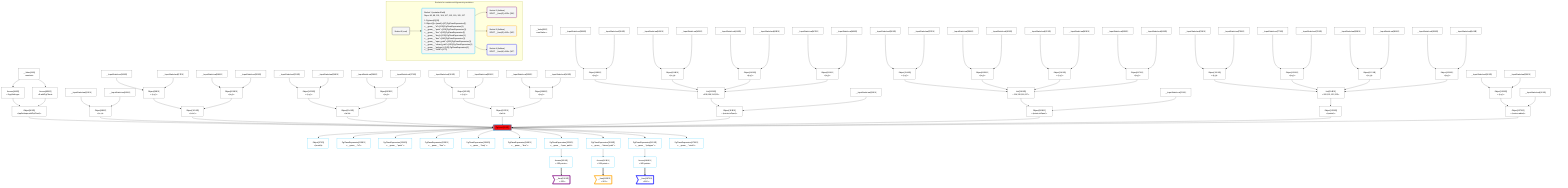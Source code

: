 %%{init: {'themeVariables': { 'fontSize': '12px'}}}%%
graph TD
    classDef path fill:#eee,stroke:#000,color:#000
    classDef plan fill:#fff,stroke-width:1px,color:#000
    classDef itemplan fill:#fff,stroke-width:2px,color:#000
    classDef sideeffectplan fill:#f00,stroke-width:2px,color:#000
    classDef bucket fill:#f6f6f6,color:#000,stroke-width:2px,text-align:left


    %% define steps
    __Value3["__Value[3∈0]<br />ᐸcontextᐳ"]:::plan
    __Value5["__Value[5∈0]<br />ᐸrootValueᐳ"]:::plan
    __InputStaticLeaf12["__InputStaticLeaf[12∈0]"]:::plan
    __InputStaticLeaf13["__InputStaticLeaf[13∈0]"]:::plan
    __InputStaticLeaf16["__InputStaticLeaf[16∈0]"]:::plan
    __InputStaticLeaf17["__InputStaticLeaf[17∈0]"]:::plan
    __InputStaticLeaf19["__InputStaticLeaf[19∈0]"]:::plan
    __InputStaticLeaf20["__InputStaticLeaf[20∈0]"]:::plan
    __InputStaticLeaf23["__InputStaticLeaf[23∈0]"]:::plan
    __InputStaticLeaf24["__InputStaticLeaf[24∈0]"]:::plan
    __InputStaticLeaf26["__InputStaticLeaf[26∈0]"]:::plan
    __InputStaticLeaf27["__InputStaticLeaf[27∈0]"]:::plan
    __InputStaticLeaf30["__InputStaticLeaf[30∈0]"]:::plan
    __InputStaticLeaf31["__InputStaticLeaf[31∈0]"]:::plan
    __InputStaticLeaf33["__InputStaticLeaf[33∈0]"]:::plan
    __InputStaticLeaf34["__InputStaticLeaf[34∈0]"]:::plan
    __InputStaticLeaf38["__InputStaticLeaf[38∈0]"]:::plan
    __InputStaticLeaf39["__InputStaticLeaf[39∈0]"]:::plan
    __InputStaticLeaf41["__InputStaticLeaf[41∈0]"]:::plan
    __InputStaticLeaf42["__InputStaticLeaf[42∈0]"]:::plan
    __InputStaticLeaf44["__InputStaticLeaf[44∈0]"]:::plan
    __InputStaticLeaf45["__InputStaticLeaf[45∈0]"]:::plan
    __InputStaticLeaf47["__InputStaticLeaf[47∈0]"]:::plan
    __InputStaticLeaf48["__InputStaticLeaf[48∈0]"]:::plan
    __InputStaticLeaf52["__InputStaticLeaf[52∈0]"]:::plan
    __InputStaticLeaf56["__InputStaticLeaf[56∈0]"]:::plan
    __InputStaticLeaf57["__InputStaticLeaf[57∈0]"]:::plan
    __InputStaticLeaf59["__InputStaticLeaf[59∈0]"]:::plan
    __InputStaticLeaf60["__InputStaticLeaf[60∈0]"]:::plan
    __InputStaticLeaf62["__InputStaticLeaf[62∈0]"]:::plan
    __InputStaticLeaf63["__InputStaticLeaf[63∈0]"]:::plan
    __InputStaticLeaf65["__InputStaticLeaf[65∈0]"]:::plan
    __InputStaticLeaf66["__InputStaticLeaf[66∈0]"]:::plan
    __InputStaticLeaf70["__InputStaticLeaf[70∈0]"]:::plan
    __InputStaticLeaf74["__InputStaticLeaf[74∈0]"]:::plan
    __InputStaticLeaf75["__InputStaticLeaf[75∈0]"]:::plan
    __InputStaticLeaf77["__InputStaticLeaf[77∈0]"]:::plan
    __InputStaticLeaf78["__InputStaticLeaf[78∈0]"]:::plan
    __InputStaticLeaf80["__InputStaticLeaf[80∈0]"]:::plan
    __InputStaticLeaf81["__InputStaticLeaf[81∈0]"]:::plan
    __InputStaticLeaf83["__InputStaticLeaf[83∈0]"]:::plan
    __InputStaticLeaf84["__InputStaticLeaf[84∈0]"]:::plan
    __InputStaticLeaf90["__InputStaticLeaf[90∈0]"]:::plan
    __InputStaticLeaf91["__InputStaticLeaf[91∈0]"]:::plan
    __InputStaticLeaf92["__InputStaticLeaf[92∈0]"]:::plan
    Access94["Access[94∈0]<br />ᐸ3.pgSettingsᐳ"]:::plan
    Access95["Access[95∈0]<br />ᐸ3.withPgClientᐳ"]:::plan
    Object96["Object[96∈0]<br />ᐸ{pgSettings,withPgClient}ᐳ"]:::plan
    Object98["Object[98∈0]<br />ᐸ{x,y}ᐳ"]:::plan
    Object99["Object[99∈0]<br />ᐸ{x,y}ᐳ"]:::plan
    Object100["Object[100∈0]<br />ᐸ{x,y}ᐳ"]:::plan
    Object101["Object[101∈0]<br />ᐸ{a,b}ᐳ"]:::plan
    Object102["Object[102∈0]<br />ᐸ{x,y}ᐳ"]:::plan
    Object103["Object[103∈0]<br />ᐸ{x,y}ᐳ"]:::plan
    Object104["Object[104∈0]<br />ᐸ{a,b}ᐳ"]:::plan
    Object105["Object[105∈0]<br />ᐸ{x,y}ᐳ"]:::plan
    Object106["Object[106∈0]<br />ᐸ{x,y}ᐳ"]:::plan
    Object107["Object[107∈0]<br />ᐸ{a,b}ᐳ"]:::plan
    Object108["Object[108∈0]<br />ᐸ{x,y}ᐳ"]:::plan
    Object109["Object[109∈0]<br />ᐸ{x,y}ᐳ"]:::plan
    Object110["Object[110∈0]<br />ᐸ{x,y}ᐳ"]:::plan
    Object111["Object[111∈0]<br />ᐸ{x,y}ᐳ"]:::plan
    List112["List[112∈0]<br />ᐸ108,109,110,111ᐳ"]:::plan
    Object113["Object[113∈0]<br />ᐸ{points,isOpen}ᐳ"]:::plan
    Object114["Object[114∈0]<br />ᐸ{x,y}ᐳ"]:::plan
    Object115["Object[115∈0]<br />ᐸ{x,y}ᐳ"]:::plan
    Object116["Object[116∈0]<br />ᐸ{x,y}ᐳ"]:::plan
    Object117["Object[117∈0]<br />ᐸ{x,y}ᐳ"]:::plan
    List118["List[118∈0]<br />ᐸ114,115,116,117ᐳ"]:::plan
    Object119["Object[119∈0]<br />ᐸ{points,isOpen}ᐳ"]:::plan
    Object120["Object[120∈0]<br />ᐸ{x,y}ᐳ"]:::plan
    Object121["Object[121∈0]<br />ᐸ{x,y}ᐳ"]:::plan
    Object122["Object[122∈0]<br />ᐸ{x,y}ᐳ"]:::plan
    Object123["Object[123∈0]<br />ᐸ{x,y}ᐳ"]:::plan
    List124["List[124∈0]<br />ᐸ120,121,122,123ᐳ"]:::plan
    Object125["Object[125∈0]<br />ᐸ{points}ᐳ"]:::plan
    Object126["Object[126∈0]<br />ᐸ{x,y}ᐳ"]:::plan
    Object127["Object[127∈0]<br />ᐸ{center,radius}ᐳ"]:::plan
    PgInsert93[["PgInsert[93∈1]"]]:::sideeffectplan
    Object97["Object[97∈1]<br />ᐸ{result}ᐳ"]:::plan
    PgClassExpression128["PgClassExpression[128∈1]<br />ᐸ__geom__.”id”ᐳ"]:::plan
    PgClassExpression129["PgClassExpression[129∈1]<br />ᐸ__geom__.”point”ᐳ"]:::plan
    PgClassExpression132["PgClassExpression[132∈1]<br />ᐸ__geom__.”line”ᐳ"]:::plan
    PgClassExpression139["PgClassExpression[139∈1]<br />ᐸ__geom__.”lseg”ᐳ"]:::plan
    PgClassExpression146["PgClassExpression[146∈1]<br />ᐸ__geom__.”box”ᐳ"]:::plan
    PgClassExpression153["PgClassExpression[153∈1]<br />ᐸ__geom__.”open_path”ᐳ"]:::plan
    Access155["Access[155∈1]<br />ᐸ153.pointsᐳ"]:::plan
    __Item156>"__Item[156∈2]<br />ᐸ155ᐳ"]:::itemplan
    PgClassExpression159["PgClassExpression[159∈1]<br />ᐸ__geom__.”closed_path”ᐳ"]:::plan
    Access161["Access[161∈1]<br />ᐸ159.pointsᐳ"]:::plan
    __Item162>"__Item[162∈3]<br />ᐸ161ᐳ"]:::itemplan
    PgClassExpression165["PgClassExpression[165∈1]<br />ᐸ__geom__.”polygon”ᐳ"]:::plan
    Access166["Access[166∈1]<br />ᐸ165.pointsᐳ"]:::plan
    __Item167>"__Item[167∈4]<br />ᐸ166ᐳ"]:::itemplan
    PgClassExpression170["PgClassExpression[170∈1]<br />ᐸ__geom__.”circle”ᐳ"]:::plan

    %% plan dependencies
    __Value3 --> Access94
    __Value3 --> Access95
    Access94 & Access95 --> Object96
    __InputStaticLeaf12 & __InputStaticLeaf13 --> Object98
    __InputStaticLeaf16 & __InputStaticLeaf17 --> Object99
    __InputStaticLeaf19 & __InputStaticLeaf20 --> Object100
    Object99 & Object100 --> Object101
    __InputStaticLeaf23 & __InputStaticLeaf24 --> Object102
    __InputStaticLeaf26 & __InputStaticLeaf27 --> Object103
    Object102 & Object103 --> Object104
    __InputStaticLeaf30 & __InputStaticLeaf31 --> Object105
    __InputStaticLeaf33 & __InputStaticLeaf34 --> Object106
    Object105 & Object106 --> Object107
    __InputStaticLeaf38 & __InputStaticLeaf39 --> Object108
    __InputStaticLeaf41 & __InputStaticLeaf42 --> Object109
    __InputStaticLeaf44 & __InputStaticLeaf45 --> Object110
    __InputStaticLeaf47 & __InputStaticLeaf48 --> Object111
    Object108 & Object109 & Object110 & Object111 --> List112
    List112 & __InputStaticLeaf52 --> Object113
    __InputStaticLeaf56 & __InputStaticLeaf57 --> Object114
    __InputStaticLeaf59 & __InputStaticLeaf60 --> Object115
    __InputStaticLeaf62 & __InputStaticLeaf63 --> Object116
    __InputStaticLeaf65 & __InputStaticLeaf66 --> Object117
    Object114 & Object115 & Object116 & Object117 --> List118
    List118 & __InputStaticLeaf70 --> Object119
    __InputStaticLeaf74 & __InputStaticLeaf75 --> Object120
    __InputStaticLeaf77 & __InputStaticLeaf78 --> Object121
    __InputStaticLeaf80 & __InputStaticLeaf81 --> Object122
    __InputStaticLeaf83 & __InputStaticLeaf84 --> Object123
    Object120 & Object121 & Object122 & Object123 --> List124
    List124 --> Object125
    __InputStaticLeaf90 & __InputStaticLeaf91 --> Object126
    Object126 & __InputStaticLeaf92 --> Object127
    Object96 & Object98 & Object101 & Object104 & Object107 & Object113 & Object119 & Object125 & Object127 --> PgInsert93
    PgInsert93 --> Object97
    PgInsert93 --> PgClassExpression128
    PgInsert93 --> PgClassExpression129
    PgInsert93 --> PgClassExpression132
    PgInsert93 --> PgClassExpression139
    PgInsert93 --> PgClassExpression146
    PgInsert93 --> PgClassExpression153
    PgClassExpression153 --> Access155
    Access155 ==> __Item156
    PgInsert93 --> PgClassExpression159
    PgClassExpression159 --> Access161
    Access161 ==> __Item162
    PgInsert93 --> PgClassExpression165
    PgClassExpression165 --> Access166
    Access166 ==> __Item167
    PgInsert93 --> PgClassExpression170

    subgraph "Buckets for mutations/v4/geometry.mutations"
    Bucket0("Bucket 0 (root)"):::bucket
    classDef bucket0 stroke:#696969
    class Bucket0,__Value3,__Value5,__InputStaticLeaf12,__InputStaticLeaf13,__InputStaticLeaf16,__InputStaticLeaf17,__InputStaticLeaf19,__InputStaticLeaf20,__InputStaticLeaf23,__InputStaticLeaf24,__InputStaticLeaf26,__InputStaticLeaf27,__InputStaticLeaf30,__InputStaticLeaf31,__InputStaticLeaf33,__InputStaticLeaf34,__InputStaticLeaf38,__InputStaticLeaf39,__InputStaticLeaf41,__InputStaticLeaf42,__InputStaticLeaf44,__InputStaticLeaf45,__InputStaticLeaf47,__InputStaticLeaf48,__InputStaticLeaf52,__InputStaticLeaf56,__InputStaticLeaf57,__InputStaticLeaf59,__InputStaticLeaf60,__InputStaticLeaf62,__InputStaticLeaf63,__InputStaticLeaf65,__InputStaticLeaf66,__InputStaticLeaf70,__InputStaticLeaf74,__InputStaticLeaf75,__InputStaticLeaf77,__InputStaticLeaf78,__InputStaticLeaf80,__InputStaticLeaf81,__InputStaticLeaf83,__InputStaticLeaf84,__InputStaticLeaf90,__InputStaticLeaf91,__InputStaticLeaf92,Access94,Access95,Object96,Object98,Object99,Object100,Object101,Object102,Object103,Object104,Object105,Object106,Object107,Object108,Object109,Object110,Object111,List112,Object113,Object114,Object115,Object116,Object117,List118,Object119,Object120,Object121,Object122,Object123,List124,Object125,Object126,Object127 bucket0
    Bucket1("Bucket 1 (mutationField)<br />Deps: 96, 98, 101, 104, 107, 113, 119, 125, 127<br /><br />1: PgInsert{1}[93]<br />2: Object{1}ᐸ{result}ᐳ[97],PgClassExpression{1}ᐸ__geom__.”id”ᐳ[128],PgClassExpression{1}ᐸ__geom__.”point”ᐳ[129],PgClassExpression{1}ᐸ__geom__.”line”ᐳ[132],PgClassExpression{1}ᐸ__geom__.”lseg”ᐳ[139],PgClassExpression{1}ᐸ__geom__.”box”ᐳ[146],PgClassExpression{1}ᐸ__geom__.”open_path”ᐳ[153],PgClassExpression{1}ᐸ__geom__.”closed_path”ᐳ[159],PgClassExpression{1}ᐸ__geom__.”polygon”ᐳ[165],PgClassExpression{1}ᐸ__geom__.”circle”ᐳ[170]"):::bucket
    classDef bucket1 stroke:#00bfff
    class Bucket1,PgInsert93,Object97,PgClassExpression128,PgClassExpression129,PgClassExpression132,PgClassExpression139,PgClassExpression146,PgClassExpression153,Access155,PgClassExpression159,Access161,PgClassExpression165,Access166,PgClassExpression170 bucket1
    Bucket2("Bucket 2 (listItem)<br />ROOT __Item{2}ᐸ155ᐳ[156]"):::bucket
    classDef bucket2 stroke:#7f007f
    class Bucket2,__Item156 bucket2
    Bucket3("Bucket 3 (listItem)<br />ROOT __Item{3}ᐸ161ᐳ[162]"):::bucket
    classDef bucket3 stroke:#ffa500
    class Bucket3,__Item162 bucket3
    Bucket4("Bucket 4 (listItem)<br />ROOT __Item{4}ᐸ166ᐳ[167]"):::bucket
    classDef bucket4 stroke:#0000ff
    class Bucket4,__Item167 bucket4
    Bucket0 --> Bucket1
    Bucket1 --> Bucket2 & Bucket3 & Bucket4
    end
